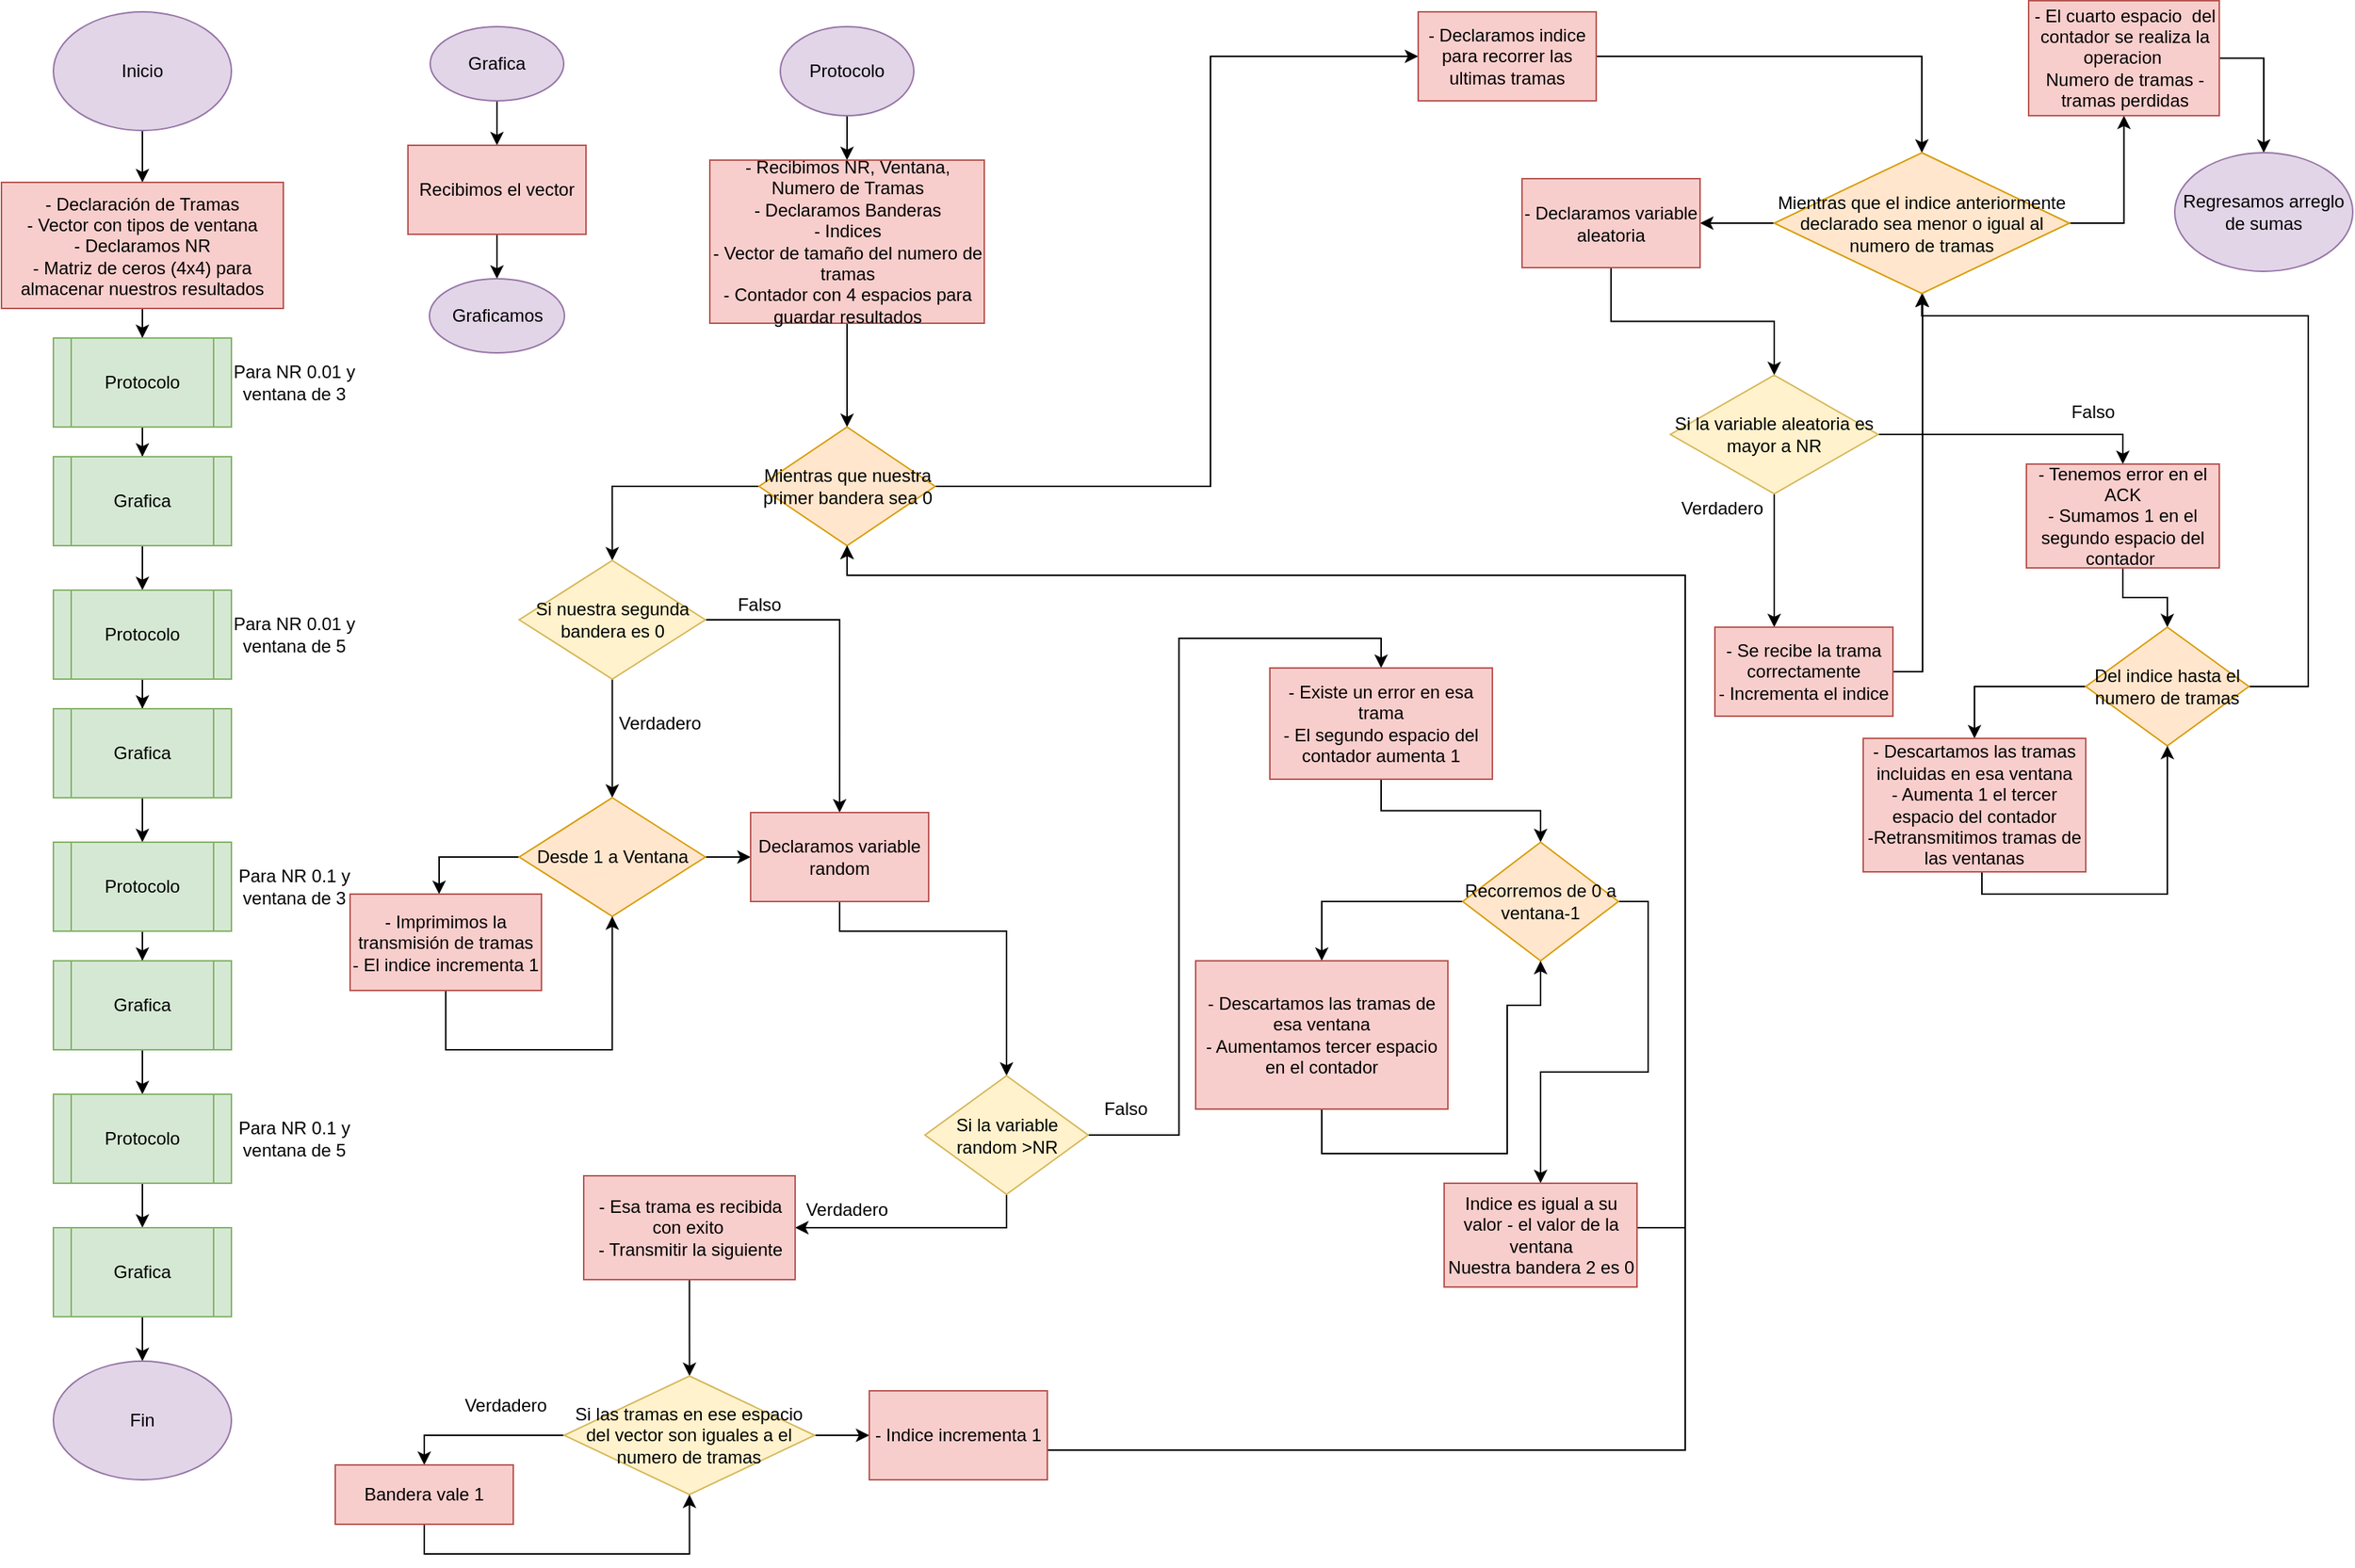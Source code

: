 <mxfile version="13.9.9" type="device"><diagram id="C5RBs43oDa-KdzZeNtuy" name="Page-1"><mxGraphModel dx="1483" dy="924" grid="1" gridSize="10" guides="1" tooltips="1" connect="1" arrows="1" fold="1" page="1" pageScale="1" pageWidth="827" pageHeight="1169" math="0" shadow="0"><root><mxCell id="WIyWlLk6GJQsqaUBKTNV-0"/><mxCell id="WIyWlLk6GJQsqaUBKTNV-1" parent="WIyWlLk6GJQsqaUBKTNV-0"/><mxCell id="iUDAJgl3b0nDyg8E0QTX-2" value="" style="edgeStyle=orthogonalEdgeStyle;rounded=0;orthogonalLoop=1;jettySize=auto;html=1;" parent="WIyWlLk6GJQsqaUBKTNV-1" source="iUDAJgl3b0nDyg8E0QTX-0" target="iUDAJgl3b0nDyg8E0QTX-1" edge="1"><mxGeometry relative="1" as="geometry"/></mxCell><mxCell id="iUDAJgl3b0nDyg8E0QTX-0" value="Inicio" style="ellipse;whiteSpace=wrap;html=1;fillColor=#e1d5e7;strokeColor=#9673a6;" parent="WIyWlLk6GJQsqaUBKTNV-1" vertex="1"><mxGeometry x="70" y="10" width="120" height="80" as="geometry"/></mxCell><mxCell id="iUDAJgl3b0nDyg8E0QTX-6" value="" style="edgeStyle=orthogonalEdgeStyle;rounded=0;orthogonalLoop=1;jettySize=auto;html=1;" parent="WIyWlLk6GJQsqaUBKTNV-1" source="iUDAJgl3b0nDyg8E0QTX-1" target="iUDAJgl3b0nDyg8E0QTX-3" edge="1"><mxGeometry relative="1" as="geometry"/></mxCell><mxCell id="iUDAJgl3b0nDyg8E0QTX-1" value="- Declaración de Tramas&lt;br&gt;- Vector con tipos de ventana&lt;br&gt;- Declaramos NR&lt;br&gt;- Matriz de ceros (4x4) para almacenar nuestros resultados" style="rounded=0;whiteSpace=wrap;html=1;fillColor=#f8cecc;strokeColor=#b85450;" parent="WIyWlLk6GJQsqaUBKTNV-1" vertex="1"><mxGeometry x="35" y="125" width="190" height="85" as="geometry"/></mxCell><mxCell id="iUDAJgl3b0nDyg8E0QTX-5" value="" style="edgeStyle=orthogonalEdgeStyle;rounded=0;orthogonalLoop=1;jettySize=auto;html=1;" parent="WIyWlLk6GJQsqaUBKTNV-1" source="iUDAJgl3b0nDyg8E0QTX-3" target="iUDAJgl3b0nDyg8E0QTX-4" edge="1"><mxGeometry relative="1" as="geometry"/></mxCell><mxCell id="iUDAJgl3b0nDyg8E0QTX-3" value="Protocolo" style="shape=process;whiteSpace=wrap;html=1;backgroundOutline=1;fillColor=#d5e8d4;strokeColor=#82b366;" parent="WIyWlLk6GJQsqaUBKTNV-1" vertex="1"><mxGeometry x="70" y="230" width="120" height="60" as="geometry"/></mxCell><mxCell id="iUDAJgl3b0nDyg8E0QTX-11" value="" style="edgeStyle=orthogonalEdgeStyle;rounded=0;orthogonalLoop=1;jettySize=auto;html=1;" parent="WIyWlLk6GJQsqaUBKTNV-1" source="iUDAJgl3b0nDyg8E0QTX-4" target="iUDAJgl3b0nDyg8E0QTX-10" edge="1"><mxGeometry relative="1" as="geometry"/></mxCell><mxCell id="iUDAJgl3b0nDyg8E0QTX-4" value="Grafica" style="shape=process;whiteSpace=wrap;html=1;backgroundOutline=1;fillColor=#d5e8d4;strokeColor=#82b366;" parent="WIyWlLk6GJQsqaUBKTNV-1" vertex="1"><mxGeometry x="70" y="310" width="120" height="60" as="geometry"/></mxCell><mxCell id="iUDAJgl3b0nDyg8E0QTX-9" value="Para NR 0.01 y ventana de 3" style="text;html=1;strokeColor=none;fillColor=none;align=center;verticalAlign=middle;whiteSpace=wrap;rounded=0;" parent="WIyWlLk6GJQsqaUBKTNV-1" vertex="1"><mxGeometry x="190" y="230" width="85" height="60" as="geometry"/></mxCell><mxCell id="iUDAJgl3b0nDyg8E0QTX-14" value="" style="edgeStyle=orthogonalEdgeStyle;rounded=0;orthogonalLoop=1;jettySize=auto;html=1;" parent="WIyWlLk6GJQsqaUBKTNV-1" source="iUDAJgl3b0nDyg8E0QTX-10" target="iUDAJgl3b0nDyg8E0QTX-13" edge="1"><mxGeometry relative="1" as="geometry"/></mxCell><mxCell id="iUDAJgl3b0nDyg8E0QTX-10" value="Protocolo" style="shape=process;whiteSpace=wrap;html=1;backgroundOutline=1;fillColor=#d5e8d4;strokeColor=#82b366;" parent="WIyWlLk6GJQsqaUBKTNV-1" vertex="1"><mxGeometry x="70" y="400" width="120" height="60" as="geometry"/></mxCell><mxCell id="iUDAJgl3b0nDyg8E0QTX-12" value="Para NR 0.01 y ventana de 5" style="text;html=1;strokeColor=none;fillColor=none;align=center;verticalAlign=middle;whiteSpace=wrap;rounded=0;" parent="WIyWlLk6GJQsqaUBKTNV-1" vertex="1"><mxGeometry x="190" y="400" width="85" height="60" as="geometry"/></mxCell><mxCell id="iUDAJgl3b0nDyg8E0QTX-16" value="" style="edgeStyle=orthogonalEdgeStyle;rounded=0;orthogonalLoop=1;jettySize=auto;html=1;" parent="WIyWlLk6GJQsqaUBKTNV-1" source="iUDAJgl3b0nDyg8E0QTX-13" target="iUDAJgl3b0nDyg8E0QTX-15" edge="1"><mxGeometry relative="1" as="geometry"/></mxCell><mxCell id="iUDAJgl3b0nDyg8E0QTX-13" value="Grafica" style="shape=process;whiteSpace=wrap;html=1;backgroundOutline=1;fillColor=#d5e8d4;strokeColor=#82b366;" parent="WIyWlLk6GJQsqaUBKTNV-1" vertex="1"><mxGeometry x="70" y="480" width="120" height="60" as="geometry"/></mxCell><mxCell id="iUDAJgl3b0nDyg8E0QTX-19" value="" style="edgeStyle=orthogonalEdgeStyle;rounded=0;orthogonalLoop=1;jettySize=auto;html=1;" parent="WIyWlLk6GJQsqaUBKTNV-1" source="iUDAJgl3b0nDyg8E0QTX-15" target="iUDAJgl3b0nDyg8E0QTX-18" edge="1"><mxGeometry relative="1" as="geometry"/></mxCell><mxCell id="iUDAJgl3b0nDyg8E0QTX-15" value="Protocolo" style="shape=process;whiteSpace=wrap;html=1;backgroundOutline=1;fillColor=#d5e8d4;strokeColor=#82b366;" parent="WIyWlLk6GJQsqaUBKTNV-1" vertex="1"><mxGeometry x="70" y="570" width="120" height="60" as="geometry"/></mxCell><mxCell id="iUDAJgl3b0nDyg8E0QTX-17" value="Para NR 0.1 y ventana de 3" style="text;html=1;strokeColor=none;fillColor=none;align=center;verticalAlign=middle;whiteSpace=wrap;rounded=0;" parent="WIyWlLk6GJQsqaUBKTNV-1" vertex="1"><mxGeometry x="190" y="570" width="85" height="60" as="geometry"/></mxCell><mxCell id="iUDAJgl3b0nDyg8E0QTX-21" value="" style="edgeStyle=orthogonalEdgeStyle;rounded=0;orthogonalLoop=1;jettySize=auto;html=1;" parent="WIyWlLk6GJQsqaUBKTNV-1" source="iUDAJgl3b0nDyg8E0QTX-18" target="iUDAJgl3b0nDyg8E0QTX-20" edge="1"><mxGeometry relative="1" as="geometry"/></mxCell><mxCell id="iUDAJgl3b0nDyg8E0QTX-18" value="Grafica" style="shape=process;whiteSpace=wrap;html=1;backgroundOutline=1;fillColor=#d5e8d4;strokeColor=#82b366;" parent="WIyWlLk6GJQsqaUBKTNV-1" vertex="1"><mxGeometry x="70" y="650" width="120" height="60" as="geometry"/></mxCell><mxCell id="iUDAJgl3b0nDyg8E0QTX-24" value="" style="edgeStyle=orthogonalEdgeStyle;rounded=0;orthogonalLoop=1;jettySize=auto;html=1;" parent="WIyWlLk6GJQsqaUBKTNV-1" source="iUDAJgl3b0nDyg8E0QTX-20" target="iUDAJgl3b0nDyg8E0QTX-23" edge="1"><mxGeometry relative="1" as="geometry"/></mxCell><mxCell id="iUDAJgl3b0nDyg8E0QTX-20" value="Protocolo" style="shape=process;whiteSpace=wrap;html=1;backgroundOutline=1;fillColor=#d5e8d4;strokeColor=#82b366;" parent="WIyWlLk6GJQsqaUBKTNV-1" vertex="1"><mxGeometry x="70" y="740" width="120" height="60" as="geometry"/></mxCell><mxCell id="iUDAJgl3b0nDyg8E0QTX-22" value="Para NR 0.1 y ventana de 5" style="text;html=1;strokeColor=none;fillColor=none;align=center;verticalAlign=middle;whiteSpace=wrap;rounded=0;" parent="WIyWlLk6GJQsqaUBKTNV-1" vertex="1"><mxGeometry x="190" y="740" width="85" height="60" as="geometry"/></mxCell><mxCell id="iUDAJgl3b0nDyg8E0QTX-26" value="" style="edgeStyle=orthogonalEdgeStyle;rounded=0;orthogonalLoop=1;jettySize=auto;html=1;" parent="WIyWlLk6GJQsqaUBKTNV-1" source="iUDAJgl3b0nDyg8E0QTX-23" target="iUDAJgl3b0nDyg8E0QTX-25" edge="1"><mxGeometry relative="1" as="geometry"/></mxCell><mxCell id="iUDAJgl3b0nDyg8E0QTX-23" value="Grafica" style="shape=process;whiteSpace=wrap;html=1;backgroundOutline=1;fillColor=#d5e8d4;strokeColor=#82b366;" parent="WIyWlLk6GJQsqaUBKTNV-1" vertex="1"><mxGeometry x="70" y="830" width="120" height="60" as="geometry"/></mxCell><mxCell id="iUDAJgl3b0nDyg8E0QTX-25" value="Fin" style="ellipse;whiteSpace=wrap;html=1;fillColor=#e1d5e7;strokeColor=#9673a6;" parent="WIyWlLk6GJQsqaUBKTNV-1" vertex="1"><mxGeometry x="70" y="920" width="120" height="80" as="geometry"/></mxCell><mxCell id="iUDAJgl3b0nDyg8E0QTX-29" value="" style="edgeStyle=orthogonalEdgeStyle;rounded=0;orthogonalLoop=1;jettySize=auto;html=1;" parent="WIyWlLk6GJQsqaUBKTNV-1" source="iUDAJgl3b0nDyg8E0QTX-27" target="iUDAJgl3b0nDyg8E0QTX-28" edge="1"><mxGeometry relative="1" as="geometry"/></mxCell><mxCell id="iUDAJgl3b0nDyg8E0QTX-27" value="Grafica" style="ellipse;whiteSpace=wrap;html=1;fillColor=#e1d5e7;strokeColor=#9673a6;" parent="WIyWlLk6GJQsqaUBKTNV-1" vertex="1"><mxGeometry x="324" y="20" width="90" height="50" as="geometry"/></mxCell><mxCell id="iUDAJgl3b0nDyg8E0QTX-31" value="" style="edgeStyle=orthogonalEdgeStyle;rounded=0;orthogonalLoop=1;jettySize=auto;html=1;" parent="WIyWlLk6GJQsqaUBKTNV-1" source="iUDAJgl3b0nDyg8E0QTX-28" target="iUDAJgl3b0nDyg8E0QTX-30" edge="1"><mxGeometry relative="1" as="geometry"/></mxCell><mxCell id="iUDAJgl3b0nDyg8E0QTX-28" value="Recibimos el vector&lt;br&gt;" style="whiteSpace=wrap;html=1;fillColor=#f8cecc;strokeColor=#b85450;" parent="WIyWlLk6GJQsqaUBKTNV-1" vertex="1"><mxGeometry x="309" y="100" width="120" height="60" as="geometry"/></mxCell><mxCell id="iUDAJgl3b0nDyg8E0QTX-30" value="Graficamos" style="ellipse;whiteSpace=wrap;html=1;fillColor=#e1d5e7;strokeColor=#9673a6;" parent="WIyWlLk6GJQsqaUBKTNV-1" vertex="1"><mxGeometry x="323.5" y="190" width="91" height="50" as="geometry"/></mxCell><mxCell id="iUDAJgl3b0nDyg8E0QTX-32" style="edgeStyle=orthogonalEdgeStyle;rounded=0;orthogonalLoop=1;jettySize=auto;html=1;exitX=0.5;exitY=1;exitDx=0;exitDy=0;" parent="WIyWlLk6GJQsqaUBKTNV-1" source="iUDAJgl3b0nDyg8E0QTX-28" target="iUDAJgl3b0nDyg8E0QTX-28" edge="1"><mxGeometry relative="1" as="geometry"/></mxCell><mxCell id="iUDAJgl3b0nDyg8E0QTX-35" value="" style="edgeStyle=orthogonalEdgeStyle;rounded=0;orthogonalLoop=1;jettySize=auto;html=1;" parent="WIyWlLk6GJQsqaUBKTNV-1" source="iUDAJgl3b0nDyg8E0QTX-33" target="iUDAJgl3b0nDyg8E0QTX-34" edge="1"><mxGeometry relative="1" as="geometry"/></mxCell><mxCell id="iUDAJgl3b0nDyg8E0QTX-33" value="Protocolo" style="ellipse;whiteSpace=wrap;html=1;fillColor=#e1d5e7;strokeColor=#9673a6;" parent="WIyWlLk6GJQsqaUBKTNV-1" vertex="1"><mxGeometry x="560" y="20" width="90" height="60" as="geometry"/></mxCell><mxCell id="iUDAJgl3b0nDyg8E0QTX-37" value="" style="edgeStyle=orthogonalEdgeStyle;rounded=0;orthogonalLoop=1;jettySize=auto;html=1;" parent="WIyWlLk6GJQsqaUBKTNV-1" source="iUDAJgl3b0nDyg8E0QTX-34" target="iUDAJgl3b0nDyg8E0QTX-36" edge="1"><mxGeometry relative="1" as="geometry"/></mxCell><mxCell id="iUDAJgl3b0nDyg8E0QTX-34" value="- Recibimos NR, Ventana, Numero de Tramas&lt;br&gt;- Declaramos Banderas&lt;br&gt;- Indices&lt;br&gt;- Vector de tamaño del numero de tramas&lt;br&gt;- Contador con 4 espacios para guardar resultados" style="rounded=0;whiteSpace=wrap;html=1;fillColor=#f8cecc;strokeColor=#b85450;" parent="WIyWlLk6GJQsqaUBKTNV-1" vertex="1"><mxGeometry x="512.5" y="110" width="185" height="110" as="geometry"/></mxCell><mxCell id="iUDAJgl3b0nDyg8E0QTX-39" value="" style="edgeStyle=orthogonalEdgeStyle;rounded=0;orthogonalLoop=1;jettySize=auto;html=1;entryX=0.5;entryY=0;entryDx=0;entryDy=0;" parent="WIyWlLk6GJQsqaUBKTNV-1" source="iUDAJgl3b0nDyg8E0QTX-36" target="iUDAJgl3b0nDyg8E0QTX-38" edge="1"><mxGeometry relative="1" as="geometry"/></mxCell><mxCell id="iUDAJgl3b0nDyg8E0QTX-77" value="" style="edgeStyle=orthogonalEdgeStyle;rounded=0;orthogonalLoop=1;jettySize=auto;html=1;entryX=0;entryY=0.5;entryDx=0;entryDy=0;" parent="WIyWlLk6GJQsqaUBKTNV-1" source="iUDAJgl3b0nDyg8E0QTX-36" target="iUDAJgl3b0nDyg8E0QTX-76" edge="1"><mxGeometry relative="1" as="geometry"><Array as="points"><mxPoint x="850" y="330"/><mxPoint x="850" y="40"/></Array></mxGeometry></mxCell><mxCell id="iUDAJgl3b0nDyg8E0QTX-36" value="Mientras que nuestra primer bandera sea 0" style="rhombus;whiteSpace=wrap;html=1;rounded=0;strokeColor=#d79b00;fillColor=#ffe6cc;" parent="WIyWlLk6GJQsqaUBKTNV-1" vertex="1"><mxGeometry x="545.63" y="290" width="118.75" height="80" as="geometry"/></mxCell><mxCell id="iUDAJgl3b0nDyg8E0QTX-41" value="" style="edgeStyle=orthogonalEdgeStyle;rounded=0;orthogonalLoop=1;jettySize=auto;html=1;" parent="WIyWlLk6GJQsqaUBKTNV-1" source="iUDAJgl3b0nDyg8E0QTX-38" target="iUDAJgl3b0nDyg8E0QTX-40" edge="1"><mxGeometry relative="1" as="geometry"/></mxCell><mxCell id="iUDAJgl3b0nDyg8E0QTX-53" value="" style="edgeStyle=orthogonalEdgeStyle;rounded=0;orthogonalLoop=1;jettySize=auto;html=1;entryX=0.5;entryY=0;entryDx=0;entryDy=0;" parent="WIyWlLk6GJQsqaUBKTNV-1" source="iUDAJgl3b0nDyg8E0QTX-38" target="iUDAJgl3b0nDyg8E0QTX-45" edge="1"><mxGeometry relative="1" as="geometry"/></mxCell><mxCell id="iUDAJgl3b0nDyg8E0QTX-38" value="Si nuestra segunda bandera es 0" style="rhombus;whiteSpace=wrap;html=1;rounded=0;strokeColor=#d6b656;fillColor=#fff2cc;" parent="WIyWlLk6GJQsqaUBKTNV-1" vertex="1"><mxGeometry x="383.99" y="380" width="125.5" height="80" as="geometry"/></mxCell><mxCell id="iUDAJgl3b0nDyg8E0QTX-43" value="" style="edgeStyle=orthogonalEdgeStyle;rounded=0;orthogonalLoop=1;jettySize=auto;html=1;exitX=0;exitY=0.5;exitDx=0;exitDy=0;" parent="WIyWlLk6GJQsqaUBKTNV-1" source="iUDAJgl3b0nDyg8E0QTX-40" target="iUDAJgl3b0nDyg8E0QTX-42" edge="1"><mxGeometry relative="1" as="geometry"><mxPoint x="389.99" y="580" as="sourcePoint"/><Array as="points"><mxPoint x="329.99" y="580"/></Array></mxGeometry></mxCell><mxCell id="iUDAJgl3b0nDyg8E0QTX-46" value="" style="edgeStyle=orthogonalEdgeStyle;rounded=0;orthogonalLoop=1;jettySize=auto;html=1;" parent="WIyWlLk6GJQsqaUBKTNV-1" source="iUDAJgl3b0nDyg8E0QTX-40" target="iUDAJgl3b0nDyg8E0QTX-45" edge="1"><mxGeometry relative="1" as="geometry"/></mxCell><mxCell id="iUDAJgl3b0nDyg8E0QTX-40" value="Desde 1 a Ventana" style="rhombus;whiteSpace=wrap;html=1;rounded=0;strokeColor=#d79b00;fillColor=#ffe6cc;" parent="WIyWlLk6GJQsqaUBKTNV-1" vertex="1"><mxGeometry x="383.99" y="540" width="125.5" height="80" as="geometry"/></mxCell><mxCell id="iUDAJgl3b0nDyg8E0QTX-44" style="edgeStyle=orthogonalEdgeStyle;rounded=0;orthogonalLoop=1;jettySize=auto;html=1;entryX=0.5;entryY=1;entryDx=0;entryDy=0;" parent="WIyWlLk6GJQsqaUBKTNV-1" source="iUDAJgl3b0nDyg8E0QTX-42" target="iUDAJgl3b0nDyg8E0QTX-40" edge="1"><mxGeometry relative="1" as="geometry"><Array as="points"><mxPoint x="334.99" y="710"/><mxPoint x="446.99" y="710"/></Array></mxGeometry></mxCell><mxCell id="iUDAJgl3b0nDyg8E0QTX-42" value="- Imprimimos la transmisión de tramas&lt;br&gt;- El indice incrementa 1" style="whiteSpace=wrap;html=1;rounded=0;strokeColor=#b85450;fillColor=#f8cecc;" parent="WIyWlLk6GJQsqaUBKTNV-1" vertex="1"><mxGeometry x="269.99" y="605" width="129" height="65" as="geometry"/></mxCell><mxCell id="iUDAJgl3b0nDyg8E0QTX-48" value="" style="edgeStyle=orthogonalEdgeStyle;rounded=0;orthogonalLoop=1;jettySize=auto;html=1;entryX=0.5;entryY=0;entryDx=0;entryDy=0;exitX=0.5;exitY=1;exitDx=0;exitDy=0;" parent="WIyWlLk6GJQsqaUBKTNV-1" source="iUDAJgl3b0nDyg8E0QTX-45" target="iUDAJgl3b0nDyg8E0QTX-47" edge="1"><mxGeometry relative="1" as="geometry"><Array as="points"><mxPoint x="600" y="630"/><mxPoint x="713" y="630"/></Array><mxPoint x="619.99" y="630" as="sourcePoint"/></mxGeometry></mxCell><mxCell id="iUDAJgl3b0nDyg8E0QTX-45" value="Declaramos variable random" style="rounded=0;whiteSpace=wrap;html=1;fillColor=#f8cecc;strokeColor=#b85450;" parent="WIyWlLk6GJQsqaUBKTNV-1" vertex="1"><mxGeometry x="539.99" y="550" width="120" height="60" as="geometry"/></mxCell><mxCell id="iUDAJgl3b0nDyg8E0QTX-51" value="" style="edgeStyle=orthogonalEdgeStyle;rounded=0;orthogonalLoop=1;jettySize=auto;html=1;exitX=0.5;exitY=1;exitDx=0;exitDy=0;" parent="WIyWlLk6GJQsqaUBKTNV-1" source="iUDAJgl3b0nDyg8E0QTX-47" target="iUDAJgl3b0nDyg8E0QTX-50" edge="1"><mxGeometry relative="1" as="geometry"><mxPoint x="630" y="830" as="sourcePoint"/></mxGeometry></mxCell><mxCell id="iUDAJgl3b0nDyg8E0QTX-63" style="edgeStyle=orthogonalEdgeStyle;rounded=0;orthogonalLoop=1;jettySize=auto;html=1;entryX=0.5;entryY=0;entryDx=0;entryDy=0;" parent="WIyWlLk6GJQsqaUBKTNV-1" source="iUDAJgl3b0nDyg8E0QTX-47" target="iUDAJgl3b0nDyg8E0QTX-66" edge="1"><mxGeometry relative="1" as="geometry"><mxPoint x="880" y="880" as="targetPoint"/></mxGeometry></mxCell><mxCell id="iUDAJgl3b0nDyg8E0QTX-47" value="Si la variable random &amp;gt;NR" style="rhombus;whiteSpace=wrap;html=1;rounded=0;fillColor=#fff2cc;strokeColor=#d6b656;" parent="WIyWlLk6GJQsqaUBKTNV-1" vertex="1"><mxGeometry x="657.5" y="727.5" width="110" height="80" as="geometry"/></mxCell><mxCell id="iUDAJgl3b0nDyg8E0QTX-57" value="" style="edgeStyle=orthogonalEdgeStyle;rounded=0;orthogonalLoop=1;jettySize=auto;html=1;" parent="WIyWlLk6GJQsqaUBKTNV-1" source="iUDAJgl3b0nDyg8E0QTX-50" target="iUDAJgl3b0nDyg8E0QTX-56" edge="1"><mxGeometry relative="1" as="geometry"/></mxCell><mxCell id="iUDAJgl3b0nDyg8E0QTX-50" value="- Esa trama es recibida con exito&amp;nbsp;&lt;br&gt;- Transmitir la siguiente&lt;br&gt;" style="whiteSpace=wrap;html=1;rounded=0;fillColor=#f8cecc;strokeColor=#b85450;" parent="WIyWlLk6GJQsqaUBKTNV-1" vertex="1"><mxGeometry x="427.5" y="795" width="142.5" height="70" as="geometry"/></mxCell><mxCell id="iUDAJgl3b0nDyg8E0QTX-52" value="Verdadero" style="text;html=1;strokeColor=none;fillColor=none;align=center;verticalAlign=middle;whiteSpace=wrap;rounded=0;" parent="WIyWlLk6GJQsqaUBKTNV-1" vertex="1"><mxGeometry x="580" y="807.5" width="50" height="20" as="geometry"/></mxCell><mxCell id="iUDAJgl3b0nDyg8E0QTX-54" value="Verdadero" style="text;html=1;strokeColor=none;fillColor=none;align=center;verticalAlign=middle;whiteSpace=wrap;rounded=0;" parent="WIyWlLk6GJQsqaUBKTNV-1" vertex="1"><mxGeometry x="449.49" y="480" width="60" height="20" as="geometry"/></mxCell><mxCell id="iUDAJgl3b0nDyg8E0QTX-55" value="Falso" style="text;html=1;strokeColor=none;fillColor=none;align=center;verticalAlign=middle;whiteSpace=wrap;rounded=0;" parent="WIyWlLk6GJQsqaUBKTNV-1" vertex="1"><mxGeometry x="515.62" y="400" width="60" height="20" as="geometry"/></mxCell><mxCell id="iUDAJgl3b0nDyg8E0QTX-59" value="" style="edgeStyle=orthogonalEdgeStyle;rounded=0;orthogonalLoop=1;jettySize=auto;html=1;entryX=0.5;entryY=0;entryDx=0;entryDy=0;" parent="WIyWlLk6GJQsqaUBKTNV-1" source="iUDAJgl3b0nDyg8E0QTX-56" target="iUDAJgl3b0nDyg8E0QTX-58" edge="1"><mxGeometry relative="1" as="geometry"/></mxCell><mxCell id="iUDAJgl3b0nDyg8E0QTX-62" value="" style="edgeStyle=orthogonalEdgeStyle;rounded=0;orthogonalLoop=1;jettySize=auto;html=1;" parent="WIyWlLk6GJQsqaUBKTNV-1" source="iUDAJgl3b0nDyg8E0QTX-56" target="iUDAJgl3b0nDyg8E0QTX-61" edge="1"><mxGeometry relative="1" as="geometry"/></mxCell><mxCell id="iUDAJgl3b0nDyg8E0QTX-56" value="Si las tramas en ese espacio del vector son iguales a el numero de tramas" style="rhombus;whiteSpace=wrap;html=1;rounded=0;fillColor=#fff2cc;strokeColor=#d6b656;" parent="WIyWlLk6GJQsqaUBKTNV-1" vertex="1"><mxGeometry x="414.38" y="930" width="168.75" height="80" as="geometry"/></mxCell><mxCell id="iUDAJgl3b0nDyg8E0QTX-60" style="edgeStyle=orthogonalEdgeStyle;rounded=0;orthogonalLoop=1;jettySize=auto;html=1;entryX=0.5;entryY=1;entryDx=0;entryDy=0;" parent="WIyWlLk6GJQsqaUBKTNV-1" source="iUDAJgl3b0nDyg8E0QTX-58" target="iUDAJgl3b0nDyg8E0QTX-56" edge="1"><mxGeometry relative="1" as="geometry"><Array as="points"><mxPoint x="320" y="1050"/><mxPoint x="499" y="1050"/></Array></mxGeometry></mxCell><mxCell id="iUDAJgl3b0nDyg8E0QTX-58" value="Bandera vale 1" style="whiteSpace=wrap;html=1;rounded=0;fillColor=#f8cecc;strokeColor=#b85450;" parent="WIyWlLk6GJQsqaUBKTNV-1" vertex="1"><mxGeometry x="260" y="990" width="120" height="40" as="geometry"/></mxCell><mxCell id="iUDAJgl3b0nDyg8E0QTX-100" style="edgeStyle=orthogonalEdgeStyle;rounded=0;orthogonalLoop=1;jettySize=auto;html=1;entryX=0.5;entryY=1;entryDx=0;entryDy=0;" parent="WIyWlLk6GJQsqaUBKTNV-1" source="iUDAJgl3b0nDyg8E0QTX-61" target="iUDAJgl3b0nDyg8E0QTX-36" edge="1"><mxGeometry relative="1" as="geometry"><mxPoint x="730" y="400" as="targetPoint"/><Array as="points"><mxPoint x="720" y="980"/><mxPoint x="1170" y="980"/><mxPoint x="1170" y="390"/><mxPoint x="605" y="390"/></Array></mxGeometry></mxCell><mxCell id="iUDAJgl3b0nDyg8E0QTX-61" value="- Indice incrementa 1" style="whiteSpace=wrap;html=1;rounded=0;fillColor=#f8cecc;strokeColor=#b85450;" parent="WIyWlLk6GJQsqaUBKTNV-1" vertex="1"><mxGeometry x="619.995" y="940" width="120" height="60" as="geometry"/></mxCell><mxCell id="iUDAJgl3b0nDyg8E0QTX-64" value="Falso" style="text;html=1;strokeColor=none;fillColor=none;align=center;verticalAlign=middle;whiteSpace=wrap;rounded=0;" parent="WIyWlLk6GJQsqaUBKTNV-1" vertex="1"><mxGeometry x="767.5" y="740" width="50" height="20" as="geometry"/></mxCell><mxCell id="iUDAJgl3b0nDyg8E0QTX-65" value="Verdadero" style="text;html=1;strokeColor=none;fillColor=none;align=center;verticalAlign=middle;whiteSpace=wrap;rounded=0;" parent="WIyWlLk6GJQsqaUBKTNV-1" vertex="1"><mxGeometry x="350" y="940" width="50" height="20" as="geometry"/></mxCell><mxCell id="iUDAJgl3b0nDyg8E0QTX-68" value="" style="edgeStyle=orthogonalEdgeStyle;rounded=0;orthogonalLoop=1;jettySize=auto;html=1;" parent="WIyWlLk6GJQsqaUBKTNV-1" source="iUDAJgl3b0nDyg8E0QTX-66" target="iUDAJgl3b0nDyg8E0QTX-69" edge="1"><mxGeometry relative="1" as="geometry"><mxPoint x="948" y="785" as="targetPoint"/></mxGeometry></mxCell><mxCell id="iUDAJgl3b0nDyg8E0QTX-66" value="- Existe un error en esa trama&lt;br&gt;- El segundo espacio del contador aumenta 1" style="rounded=0;whiteSpace=wrap;html=1;fillColor=#f8cecc;strokeColor=#b85450;" parent="WIyWlLk6GJQsqaUBKTNV-1" vertex="1"><mxGeometry x="890.01" y="452.5" width="150" height="75" as="geometry"/></mxCell><mxCell id="iUDAJgl3b0nDyg8E0QTX-71" value="" style="edgeStyle=orthogonalEdgeStyle;rounded=0;orthogonalLoop=1;jettySize=auto;html=1;entryX=0.5;entryY=0;entryDx=0;entryDy=0;exitX=0;exitY=0.5;exitDx=0;exitDy=0;" parent="WIyWlLk6GJQsqaUBKTNV-1" source="iUDAJgl3b0nDyg8E0QTX-69" target="iUDAJgl3b0nDyg8E0QTX-70" edge="1"><mxGeometry relative="1" as="geometry"><Array as="points"><mxPoint x="925" y="610"/></Array></mxGeometry></mxCell><mxCell id="iUDAJgl3b0nDyg8E0QTX-74" value="" style="edgeStyle=orthogonalEdgeStyle;rounded=0;orthogonalLoop=1;jettySize=auto;html=1;exitX=1;exitY=0.5;exitDx=0;exitDy=0;" parent="WIyWlLk6GJQsqaUBKTNV-1" source="iUDAJgl3b0nDyg8E0QTX-69" target="iUDAJgl3b0nDyg8E0QTX-73" edge="1"><mxGeometry relative="1" as="geometry"/></mxCell><mxCell id="iUDAJgl3b0nDyg8E0QTX-69" value="Recorremos de 0 a ventana-1" style="rhombus;whiteSpace=wrap;html=1;fillColor=#ffe6cc;strokeColor=#d79b00;" parent="WIyWlLk6GJQsqaUBKTNV-1" vertex="1"><mxGeometry x="1020" y="570" width="105" height="80" as="geometry"/></mxCell><mxCell id="iUDAJgl3b0nDyg8E0QTX-72" style="edgeStyle=orthogonalEdgeStyle;rounded=0;orthogonalLoop=1;jettySize=auto;html=1;entryX=0.5;entryY=1;entryDx=0;entryDy=0;" parent="WIyWlLk6GJQsqaUBKTNV-1" source="iUDAJgl3b0nDyg8E0QTX-70" target="iUDAJgl3b0nDyg8E0QTX-69" edge="1"><mxGeometry relative="1" as="geometry"><Array as="points"><mxPoint x="925" y="780"/><mxPoint x="1050" y="780"/><mxPoint x="1050" y="680"/><mxPoint x="1073" y="680"/></Array></mxGeometry></mxCell><mxCell id="iUDAJgl3b0nDyg8E0QTX-70" value="- Descartamos las tramas de esa ventana&lt;br&gt;- Aumentamos tercer espacio en el contador" style="whiteSpace=wrap;html=1;fillColor=#f8cecc;strokeColor=#b85450;" parent="WIyWlLk6GJQsqaUBKTNV-1" vertex="1"><mxGeometry x="840" y="650" width="170.01" height="100" as="geometry"/></mxCell><mxCell id="iUDAJgl3b0nDyg8E0QTX-75" style="edgeStyle=orthogonalEdgeStyle;rounded=0;orthogonalLoop=1;jettySize=auto;html=1;entryX=0.5;entryY=1;entryDx=0;entryDy=0;" parent="WIyWlLk6GJQsqaUBKTNV-1" source="iUDAJgl3b0nDyg8E0QTX-73" target="iUDAJgl3b0nDyg8E0QTX-36" edge="1"><mxGeometry relative="1" as="geometry"><Array as="points"><mxPoint x="1170" y="830"/><mxPoint x="1170" y="390"/><mxPoint x="605" y="390"/></Array></mxGeometry></mxCell><mxCell id="iUDAJgl3b0nDyg8E0QTX-73" value="Indice es igual a su valor - el valor de la ventana&lt;br&gt;Nuestra bandera 2 es 0" style="whiteSpace=wrap;html=1;fillColor=#f8cecc;strokeColor=#b85450;" parent="WIyWlLk6GJQsqaUBKTNV-1" vertex="1"><mxGeometry x="1007.5" y="800" width="130" height="70" as="geometry"/></mxCell><mxCell id="iUDAJgl3b0nDyg8E0QTX-82" value="" style="edgeStyle=orthogonalEdgeStyle;rounded=0;orthogonalLoop=1;jettySize=auto;html=1;entryX=0.5;entryY=0;entryDx=0;entryDy=0;" parent="WIyWlLk6GJQsqaUBKTNV-1" source="iUDAJgl3b0nDyg8E0QTX-76" target="iUDAJgl3b0nDyg8E0QTX-81" edge="1"><mxGeometry relative="1" as="geometry"/></mxCell><mxCell id="iUDAJgl3b0nDyg8E0QTX-76" value="- Declaramos indice para recorrer las ultimas tramas" style="whiteSpace=wrap;html=1;rounded=0;strokeColor=#b85450;fillColor=#f8cecc;" parent="WIyWlLk6GJQsqaUBKTNV-1" vertex="1"><mxGeometry x="990.005" y="10" width="120" height="60" as="geometry"/></mxCell><mxCell id="iUDAJgl3b0nDyg8E0QTX-84" value="" style="edgeStyle=orthogonalEdgeStyle;rounded=0;orthogonalLoop=1;jettySize=auto;html=1;" parent="WIyWlLk6GJQsqaUBKTNV-1" source="iUDAJgl3b0nDyg8E0QTX-81" target="iUDAJgl3b0nDyg8E0QTX-83" edge="1"><mxGeometry relative="1" as="geometry"/></mxCell><mxCell id="iUDAJgl3b0nDyg8E0QTX-110" value="" style="edgeStyle=orthogonalEdgeStyle;rounded=0;orthogonalLoop=1;jettySize=auto;html=1;exitX=1;exitY=0.5;exitDx=0;exitDy=0;" parent="WIyWlLk6GJQsqaUBKTNV-1" source="iUDAJgl3b0nDyg8E0QTX-81" target="iUDAJgl3b0nDyg8E0QTX-109" edge="1"><mxGeometry relative="1" as="geometry"/></mxCell><mxCell id="iUDAJgl3b0nDyg8E0QTX-81" value="Mientras que el indice anteriormente declarado sea menor o igual al numero de tramas" style="rhombus;whiteSpace=wrap;html=1;rounded=0;strokeColor=#d79b00;fillColor=#ffe6cc;" parent="WIyWlLk6GJQsqaUBKTNV-1" vertex="1"><mxGeometry x="1230.01" y="105" width="199" height="95" as="geometry"/></mxCell><mxCell id="iUDAJgl3b0nDyg8E0QTX-86" value="" style="edgeStyle=orthogonalEdgeStyle;rounded=0;orthogonalLoop=1;jettySize=auto;html=1;" parent="WIyWlLk6GJQsqaUBKTNV-1" source="iUDAJgl3b0nDyg8E0QTX-83" target="iUDAJgl3b0nDyg8E0QTX-85" edge="1"><mxGeometry relative="1" as="geometry"/></mxCell><mxCell id="iUDAJgl3b0nDyg8E0QTX-83" value="- Declaramos variable aleatoria" style="whiteSpace=wrap;html=1;rounded=0;strokeColor=#b85450;fillColor=#f8cecc;" parent="WIyWlLk6GJQsqaUBKTNV-1" vertex="1"><mxGeometry x="1060.01" y="122.5" width="120" height="60" as="geometry"/></mxCell><mxCell id="iUDAJgl3b0nDyg8E0QTX-88" value="" style="edgeStyle=orthogonalEdgeStyle;rounded=0;orthogonalLoop=1;jettySize=auto;html=1;" parent="WIyWlLk6GJQsqaUBKTNV-1" source="iUDAJgl3b0nDyg8E0QTX-85" target="iUDAJgl3b0nDyg8E0QTX-87" edge="1"><mxGeometry relative="1" as="geometry"><Array as="points"><mxPoint x="1230.01" y="385"/><mxPoint x="1230.01" y="385"/></Array></mxGeometry></mxCell><mxCell id="iUDAJgl3b0nDyg8E0QTX-93" value="" style="edgeStyle=orthogonalEdgeStyle;rounded=0;orthogonalLoop=1;jettySize=auto;html=1;entryX=0.5;entryY=0;entryDx=0;entryDy=0;" parent="WIyWlLk6GJQsqaUBKTNV-1" source="iUDAJgl3b0nDyg8E0QTX-85" target="iUDAJgl3b0nDyg8E0QTX-94" edge="1"><mxGeometry relative="1" as="geometry"><mxPoint x="1280.01" y="415" as="targetPoint"/></mxGeometry></mxCell><mxCell id="iUDAJgl3b0nDyg8E0QTX-85" value="Si la variable aleatoria es mayor a NR" style="rhombus;whiteSpace=wrap;html=1;rounded=0;strokeColor=#d6b656;fillColor=#fff2cc;" parent="WIyWlLk6GJQsqaUBKTNV-1" vertex="1"><mxGeometry x="1160.01" y="255" width="140" height="80" as="geometry"/></mxCell><mxCell id="68PFYPqXxcpBK-ksk4-R-0" style="edgeStyle=orthogonalEdgeStyle;rounded=0;orthogonalLoop=1;jettySize=auto;html=1;exitX=0.75;exitY=0;exitDx=0;exitDy=0;" edge="1" parent="WIyWlLk6GJQsqaUBKTNV-1" source="iUDAJgl3b0nDyg8E0QTX-87"><mxGeometry relative="1" as="geometry"><mxPoint x="1330" y="200" as="targetPoint"/><Array as="points"><mxPoint x="1280" y="455"/><mxPoint x="1330" y="455"/></Array></mxGeometry></mxCell><mxCell id="iUDAJgl3b0nDyg8E0QTX-87" value="- Se recibe la trama correctamente &lt;br&gt;- Incrementa el indice" style="whiteSpace=wrap;html=1;rounded=0;strokeColor=#b85450;fillColor=#f8cecc;" parent="WIyWlLk6GJQsqaUBKTNV-1" vertex="1"><mxGeometry x="1190.01" y="425" width="120" height="60" as="geometry"/></mxCell><mxCell id="iUDAJgl3b0nDyg8E0QTX-90" value="Verdadero" style="text;html=1;strokeColor=none;fillColor=none;align=center;verticalAlign=middle;whiteSpace=wrap;rounded=0;" parent="WIyWlLk6GJQsqaUBKTNV-1" vertex="1"><mxGeometry x="1170.01" y="335" width="50" height="20" as="geometry"/></mxCell><mxCell id="iUDAJgl3b0nDyg8E0QTX-91" value="Falso" style="text;html=1;strokeColor=none;fillColor=none;align=center;verticalAlign=middle;whiteSpace=wrap;rounded=0;" parent="WIyWlLk6GJQsqaUBKTNV-1" vertex="1"><mxGeometry x="1420" y="270" width="50" height="20" as="geometry"/></mxCell><mxCell id="iUDAJgl3b0nDyg8E0QTX-102" value="" style="edgeStyle=orthogonalEdgeStyle;rounded=0;orthogonalLoop=1;jettySize=auto;html=1;" parent="WIyWlLk6GJQsqaUBKTNV-1" source="iUDAJgl3b0nDyg8E0QTX-94" target="iUDAJgl3b0nDyg8E0QTX-101" edge="1"><mxGeometry relative="1" as="geometry"/></mxCell><mxCell id="iUDAJgl3b0nDyg8E0QTX-94" value="- Tenemos error en el ACK&lt;br&gt;- Sumamos 1 en el segundo espacio del contador&amp;nbsp;" style="rounded=0;whiteSpace=wrap;html=1;fillColor=#f8cecc;strokeColor=#b85450;" parent="WIyWlLk6GJQsqaUBKTNV-1" vertex="1"><mxGeometry x="1400.01" y="315" width="130" height="70" as="geometry"/></mxCell><mxCell id="iUDAJgl3b0nDyg8E0QTX-104" value="" style="edgeStyle=orthogonalEdgeStyle;rounded=0;orthogonalLoop=1;jettySize=auto;html=1;entryX=0.5;entryY=0;entryDx=0;entryDy=0;exitX=0;exitY=0.5;exitDx=0;exitDy=0;" parent="WIyWlLk6GJQsqaUBKTNV-1" source="iUDAJgl3b0nDyg8E0QTX-101" target="iUDAJgl3b0nDyg8E0QTX-103" edge="1"><mxGeometry relative="1" as="geometry"><Array as="points"><mxPoint x="1365.01" y="465"/></Array></mxGeometry></mxCell><mxCell id="iUDAJgl3b0nDyg8E0QTX-108" style="edgeStyle=orthogonalEdgeStyle;rounded=0;orthogonalLoop=1;jettySize=auto;html=1;entryX=0.5;entryY=1;entryDx=0;entryDy=0;" parent="WIyWlLk6GJQsqaUBKTNV-1" source="iUDAJgl3b0nDyg8E0QTX-101" target="iUDAJgl3b0nDyg8E0QTX-81" edge="1"><mxGeometry relative="1" as="geometry"><mxPoint x="1640.01" y="235" as="targetPoint"/><Array as="points"><mxPoint x="1590.01" y="465"/><mxPoint x="1590.01" y="215"/><mxPoint x="1330.01" y="215"/></Array></mxGeometry></mxCell><mxCell id="iUDAJgl3b0nDyg8E0QTX-101" value="Del indice hasta el numero de tramas" style="rhombus;whiteSpace=wrap;html=1;rounded=0;fillColor=#ffe6cc;strokeColor=#d79b00;" parent="WIyWlLk6GJQsqaUBKTNV-1" vertex="1"><mxGeometry x="1440.01" y="425" width="110" height="80" as="geometry"/></mxCell><mxCell id="iUDAJgl3b0nDyg8E0QTX-105" style="edgeStyle=orthogonalEdgeStyle;rounded=0;orthogonalLoop=1;jettySize=auto;html=1;entryX=0.5;entryY=1;entryDx=0;entryDy=0;" parent="WIyWlLk6GJQsqaUBKTNV-1" source="iUDAJgl3b0nDyg8E0QTX-103" target="iUDAJgl3b0nDyg8E0QTX-101" edge="1"><mxGeometry relative="1" as="geometry"><Array as="points"><mxPoint x="1370.01" y="605"/><mxPoint x="1495.01" y="605"/></Array></mxGeometry></mxCell><mxCell id="iUDAJgl3b0nDyg8E0QTX-103" value="- Descartamos las tramas incluidas en esa ventana&lt;br&gt;- Aumenta 1 el tercer espacio del contador&lt;br&gt;-Retransmitimos tramas de las ventanas" style="whiteSpace=wrap;html=1;rounded=0;fillColor=#f8cecc;strokeColor=#b85450;" parent="WIyWlLk6GJQsqaUBKTNV-1" vertex="1"><mxGeometry x="1290.01" y="500" width="150" height="90" as="geometry"/></mxCell><mxCell id="iUDAJgl3b0nDyg8E0QTX-112" value="" style="edgeStyle=orthogonalEdgeStyle;rounded=0;orthogonalLoop=1;jettySize=auto;html=1;exitX=1;exitY=0.5;exitDx=0;exitDy=0;" parent="WIyWlLk6GJQsqaUBKTNV-1" source="iUDAJgl3b0nDyg8E0QTX-109" target="iUDAJgl3b0nDyg8E0QTX-111" edge="1"><mxGeometry relative="1" as="geometry"/></mxCell><mxCell id="iUDAJgl3b0nDyg8E0QTX-109" value="- El cuarto espacio&amp;nbsp; del contador se realiza la operacion&amp;nbsp;&lt;br&gt;Numero de tramas - tramas perdidas" style="whiteSpace=wrap;html=1;rounded=0;strokeColor=#b85450;fillColor=#f8cecc;" parent="WIyWlLk6GJQsqaUBKTNV-1" vertex="1"><mxGeometry x="1401.51" y="2.5" width="128.5" height="77.5" as="geometry"/></mxCell><mxCell id="iUDAJgl3b0nDyg8E0QTX-111" value="Regresamos arreglo de sumas" style="ellipse;whiteSpace=wrap;html=1;rounded=0;strokeColor=#9673a6;fillColor=#e1d5e7;" parent="WIyWlLk6GJQsqaUBKTNV-1" vertex="1"><mxGeometry x="1500" y="105" width="120" height="80" as="geometry"/></mxCell></root></mxGraphModel></diagram></mxfile>